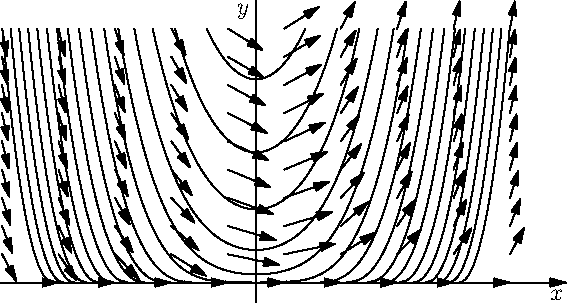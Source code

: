 size(10cm,0);
import contour;
import stats;
import graph;

xlimits( -5, 5);  
ylimits( 0, 5);  
yaxis("$y$");
xaxis("$x$");

real f(real x, real y) {return sqrt(y) - (x^2)/4;}

real[] value=uniform(-4,4,20);

draw(contour(f,(-5,0),(5,5),value));

path vector(pair z) {return
(0,0)--(1/(sqrt(1+(z.x*sqrt(z.y))^2))
,(z.x*sqrt(z.y))/(sqrt(1+(z.x*sqrt(z.y))^2)));}

add(vectorfield(vector,(-5,0),(5,5)));

